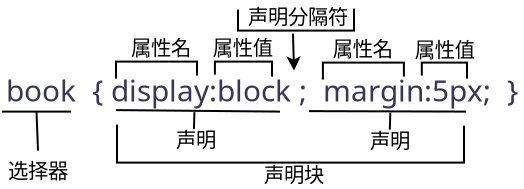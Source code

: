 <?xml version="1.0" encoding="UTF-8"?>
<dia:diagram xmlns:dia="http://www.lysator.liu.se/~alla/dia/">
  <dia:layer name="背景" visible="true" active="true">
    <dia:object type="Standard - Text" version="1" id="O0">
      <dia:attribute name="obj_pos">
        <dia:point val="16.75,14.65"/>
      </dia:attribute>
      <dia:attribute name="obj_bb">
        <dia:rectangle val="16.75,13.118;42.525,15.047"/>
      </dia:attribute>
      <dia:attribute name="text">
        <dia:composite type="text">
          <dia:attribute name="string">
            <dia:string>#book  { display:block ;  margin:5px;  } #</dia:string>
          </dia:attribute>
          <dia:attribute name="font">
            <dia:font family="Ubuntu" style="0" name="Courier"/>
          </dia:attribute>
          <dia:attribute name="height">
            <dia:real val="1.858"/>
          </dia:attribute>
          <dia:attribute name="pos">
            <dia:point val="16.75,14.65"/>
          </dia:attribute>
          <dia:attribute name="color">
            <dia:color val="#393657"/>
          </dia:attribute>
          <dia:attribute name="alignment">
            <dia:enum val="0"/>
          </dia:attribute>
        </dia:composite>
      </dia:attribute>
      <dia:attribute name="valign">
        <dia:enum val="3"/>
      </dia:attribute>
    </dia:object>
    <dia:object type="Standard - Line" version="0" id="O1">
      <dia:attribute name="obj_pos">
        <dia:point val="16.55,15.15"/>
      </dia:attribute>
      <dia:attribute name="obj_bb">
        <dia:rectangle val="16.5,15.1;20.05,15.2"/>
      </dia:attribute>
      <dia:attribute name="conn_endpoints">
        <dia:point val="16.55,15.15"/>
        <dia:point val="20,15.15"/>
      </dia:attribute>
      <dia:attribute name="numcp">
        <dia:int val="1"/>
      </dia:attribute>
    </dia:object>
    <dia:object type="Standard - Line" version="0" id="O2">
      <dia:attribute name="obj_pos">
        <dia:point val="18.275,15.15"/>
      </dia:attribute>
      <dia:attribute name="obj_bb">
        <dia:rectangle val="18.223,15.098;18.402,17.152"/>
      </dia:attribute>
      <dia:attribute name="conn_endpoints">
        <dia:point val="18.275,15.15"/>
        <dia:point val="18.35,17.1"/>
      </dia:attribute>
      <dia:attribute name="numcp">
        <dia:int val="1"/>
      </dia:attribute>
      <dia:connections>
        <dia:connection handle="0" to="O1" connection="0"/>
      </dia:connections>
    </dia:object>
    <dia:object type="Standard - Text" version="1" id="O3">
      <dia:attribute name="obj_pos">
        <dia:point val="16.85,18.5"/>
      </dia:attribute>
      <dia:attribute name="obj_bb">
        <dia:rectangle val="16.85,17.425;19.895,18.765"/>
      </dia:attribute>
      <dia:attribute name="text">
        <dia:composite type="text">
          <dia:attribute name="string">
            <dia:string>#选择器#</dia:string>
          </dia:attribute>
          <dia:attribute name="font">
            <dia:font family="Microsoft YaHei" style="0" name="Courier"/>
          </dia:attribute>
          <dia:attribute name="height">
            <dia:real val="1.27"/>
          </dia:attribute>
          <dia:attribute name="pos">
            <dia:point val="16.85,18.5"/>
          </dia:attribute>
          <dia:attribute name="color">
            <dia:color val="#000000"/>
          </dia:attribute>
          <dia:attribute name="alignment">
            <dia:enum val="0"/>
          </dia:attribute>
        </dia:composite>
      </dia:attribute>
      <dia:attribute name="valign">
        <dia:enum val="3"/>
      </dia:attribute>
    </dia:object>
    <dia:object type="Standard - Line" version="0" id="O4">
      <dia:attribute name="obj_pos">
        <dia:point val="22.245,15.075"/>
      </dia:attribute>
      <dia:attribute name="obj_bb">
        <dia:rectangle val="22.195,15.024;30.5,15.2"/>
      </dia:attribute>
      <dia:attribute name="conn_endpoints">
        <dia:point val="22.245,15.075"/>
        <dia:point val="30.45,15.15"/>
      </dia:attribute>
      <dia:attribute name="numcp">
        <dia:int val="1"/>
      </dia:attribute>
    </dia:object>
    <dia:object type="Standard - Line" version="0" id="O5">
      <dia:attribute name="obj_pos">
        <dia:point val="31.895,15.126"/>
      </dia:attribute>
      <dia:attribute name="obj_bb">
        <dia:rectangle val="31.845,15.075;39.8,15.2"/>
      </dia:attribute>
      <dia:attribute name="conn_endpoints">
        <dia:point val="31.895,15.126"/>
        <dia:point val="39.75,15.15"/>
      </dia:attribute>
      <dia:attribute name="numcp">
        <dia:int val="1"/>
      </dia:attribute>
    </dia:object>
    <dia:object type="Standard - Line" version="0" id="O6">
      <dia:attribute name="obj_pos">
        <dia:point val="26.171,15.176"/>
      </dia:attribute>
      <dia:attribute name="obj_bb">
        <dia:rectangle val="26.095,15.125;26.223,16.078"/>
      </dia:attribute>
      <dia:attribute name="conn_endpoints">
        <dia:point val="26.171,15.176"/>
        <dia:point val="26.146,16.026"/>
      </dia:attribute>
      <dia:attribute name="numcp">
        <dia:int val="1"/>
      </dia:attribute>
    </dia:object>
    <dia:object type="Standard - Line" version="0" id="O7">
      <dia:attribute name="obj_pos">
        <dia:point val="35.966,15.201"/>
      </dia:attribute>
      <dia:attribute name="obj_bb">
        <dia:rectangle val="35.89,15.15;36.018,16.103"/>
      </dia:attribute>
      <dia:attribute name="conn_endpoints">
        <dia:point val="35.966,15.201"/>
        <dia:point val="35.941,16.051"/>
      </dia:attribute>
      <dia:attribute name="numcp">
        <dia:int val="1"/>
      </dia:attribute>
    </dia:object>
    <dia:object type="Standard - Text" version="1" id="O8">
      <dia:attribute name="obj_pos">
        <dia:point val="25.245,16.95"/>
      </dia:attribute>
      <dia:attribute name="obj_bb">
        <dia:rectangle val="25.245,15.875;27.275,17.215"/>
      </dia:attribute>
      <dia:attribute name="text">
        <dia:composite type="text">
          <dia:attribute name="string">
            <dia:string>#声明#</dia:string>
          </dia:attribute>
          <dia:attribute name="font">
            <dia:font family="Microsoft YaHei" style="0" name="Courier"/>
          </dia:attribute>
          <dia:attribute name="height">
            <dia:real val="1.27"/>
          </dia:attribute>
          <dia:attribute name="pos">
            <dia:point val="25.245,16.95"/>
          </dia:attribute>
          <dia:attribute name="color">
            <dia:color val="#000000"/>
          </dia:attribute>
          <dia:attribute name="alignment">
            <dia:enum val="0"/>
          </dia:attribute>
        </dia:composite>
      </dia:attribute>
      <dia:attribute name="valign">
        <dia:enum val="3"/>
      </dia:attribute>
    </dia:object>
    <dia:object type="Standard - Text" version="1" id="O9">
      <dia:attribute name="obj_pos">
        <dia:point val="34.945,17"/>
      </dia:attribute>
      <dia:attribute name="obj_bb">
        <dia:rectangle val="34.945,15.925;36.975,17.265"/>
      </dia:attribute>
      <dia:attribute name="text">
        <dia:composite type="text">
          <dia:attribute name="string">
            <dia:string>#声明#</dia:string>
          </dia:attribute>
          <dia:attribute name="font">
            <dia:font family="Microsoft YaHei" style="0" name="Courier"/>
          </dia:attribute>
          <dia:attribute name="height">
            <dia:real val="1.27"/>
          </dia:attribute>
          <dia:attribute name="pos">
            <dia:point val="34.945,17"/>
          </dia:attribute>
          <dia:attribute name="color">
            <dia:color val="#000000"/>
          </dia:attribute>
          <dia:attribute name="alignment">
            <dia:enum val="0"/>
          </dia:attribute>
        </dia:composite>
      </dia:attribute>
      <dia:attribute name="valign">
        <dia:enum val="3"/>
      </dia:attribute>
    </dia:object>
    <dia:object type="Standard - ZigZagLine" version="1" id="O10">
      <dia:attribute name="obj_pos">
        <dia:point val="22.3,15.8"/>
      </dia:attribute>
      <dia:attribute name="obj_bb">
        <dia:rectangle val="22.25,15.75;39.7,17.75"/>
      </dia:attribute>
      <dia:attribute name="orth_points">
        <dia:point val="22.3,15.8"/>
        <dia:point val="22.3,17.7"/>
        <dia:point val="39.65,17.7"/>
        <dia:point val="39.65,15.85"/>
      </dia:attribute>
      <dia:attribute name="orth_orient">
        <dia:enum val="1"/>
        <dia:enum val="0"/>
        <dia:enum val="1"/>
      </dia:attribute>
      <dia:attribute name="autorouting">
        <dia:boolean val="false"/>
      </dia:attribute>
    </dia:object>
    <dia:object type="Standard - Text" version="1" id="O11">
      <dia:attribute name="obj_pos">
        <dia:point val="29.645,18.7"/>
      </dia:attribute>
      <dia:attribute name="obj_bb">
        <dia:rectangle val="29.645,17.625;32.69,18.965"/>
      </dia:attribute>
      <dia:attribute name="text">
        <dia:composite type="text">
          <dia:attribute name="string">
            <dia:string>#声明块#</dia:string>
          </dia:attribute>
          <dia:attribute name="font">
            <dia:font family="Microsoft YaHei" style="0" name="Courier"/>
          </dia:attribute>
          <dia:attribute name="height">
            <dia:real val="1.27"/>
          </dia:attribute>
          <dia:attribute name="pos">
            <dia:point val="29.645,18.7"/>
          </dia:attribute>
          <dia:attribute name="color">
            <dia:color val="#000000"/>
          </dia:attribute>
          <dia:attribute name="alignment">
            <dia:enum val="0"/>
          </dia:attribute>
        </dia:composite>
      </dia:attribute>
      <dia:attribute name="valign">
        <dia:enum val="3"/>
      </dia:attribute>
    </dia:object>
    <dia:object type="Standard - ZigZagLine" version="1" id="O12">
      <dia:attribute name="obj_pos">
        <dia:point val="22.25,13.5"/>
      </dia:attribute>
      <dia:attribute name="obj_bb">
        <dia:rectangle val="22.2,12.6;26.35,13.55"/>
      </dia:attribute>
      <dia:attribute name="orth_points">
        <dia:point val="22.25,13.5"/>
        <dia:point val="22.25,12.65"/>
        <dia:point val="26.3,12.65"/>
        <dia:point val="26.3,13.35"/>
      </dia:attribute>
      <dia:attribute name="orth_orient">
        <dia:enum val="1"/>
        <dia:enum val="0"/>
        <dia:enum val="1"/>
      </dia:attribute>
      <dia:attribute name="autorouting">
        <dia:boolean val="false"/>
      </dia:attribute>
    </dia:object>
    <dia:object type="Standard - Text" version="1" id="O13">
      <dia:attribute name="obj_pos">
        <dia:point val="22.995,12.35"/>
      </dia:attribute>
      <dia:attribute name="obj_bb">
        <dia:rectangle val="22.995,11.275;26.04,12.615"/>
      </dia:attribute>
      <dia:attribute name="text">
        <dia:composite type="text">
          <dia:attribute name="string">
            <dia:string>#属性名#</dia:string>
          </dia:attribute>
          <dia:attribute name="font">
            <dia:font family="Microsoft YaHei" style="0" name="Courier"/>
          </dia:attribute>
          <dia:attribute name="height">
            <dia:real val="1.27"/>
          </dia:attribute>
          <dia:attribute name="pos">
            <dia:point val="22.995,12.35"/>
          </dia:attribute>
          <dia:attribute name="color">
            <dia:color val="#000000"/>
          </dia:attribute>
          <dia:attribute name="alignment">
            <dia:enum val="0"/>
          </dia:attribute>
        </dia:composite>
      </dia:attribute>
      <dia:attribute name="valign">
        <dia:enum val="3"/>
      </dia:attribute>
    </dia:object>
    <dia:object type="Standard - ZigZagLine" version="1" id="O14">
      <dia:attribute name="obj_pos">
        <dia:point val="27.195,13.3"/>
      </dia:attribute>
      <dia:attribute name="obj_bb">
        <dia:rectangle val="27.145,12.6;30.1,13.45"/>
      </dia:attribute>
      <dia:attribute name="orth_points">
        <dia:point val="27.195,13.3"/>
        <dia:point val="27.195,12.65"/>
        <dia:point val="30.05,12.65"/>
        <dia:point val="30.05,13.4"/>
      </dia:attribute>
      <dia:attribute name="orth_orient">
        <dia:enum val="1"/>
        <dia:enum val="0"/>
        <dia:enum val="1"/>
      </dia:attribute>
      <dia:attribute name="autorouting">
        <dia:boolean val="false"/>
      </dia:attribute>
    </dia:object>
    <dia:object type="Standard - Text" version="1" id="O15">
      <dia:attribute name="obj_pos">
        <dia:point val="27.09,12.35"/>
      </dia:attribute>
      <dia:attribute name="obj_bb">
        <dia:rectangle val="27.09,11.275;30.135,12.615"/>
      </dia:attribute>
      <dia:attribute name="text">
        <dia:composite type="text">
          <dia:attribute name="string">
            <dia:string>#属性值#</dia:string>
          </dia:attribute>
          <dia:attribute name="font">
            <dia:font family="Microsoft YaHei" style="0" name="Courier"/>
          </dia:attribute>
          <dia:attribute name="height">
            <dia:real val="1.27"/>
          </dia:attribute>
          <dia:attribute name="pos">
            <dia:point val="27.09,12.35"/>
          </dia:attribute>
          <dia:attribute name="color">
            <dia:color val="#000000"/>
          </dia:attribute>
          <dia:attribute name="alignment">
            <dia:enum val="0"/>
          </dia:attribute>
        </dia:composite>
      </dia:attribute>
      <dia:attribute name="valign">
        <dia:enum val="3"/>
      </dia:attribute>
    </dia:object>
    <dia:object type="Standard - ZigZagLine" version="1" id="O16">
      <dia:attribute name="obj_pos">
        <dia:point val="32.595,13.55"/>
      </dia:attribute>
      <dia:attribute name="obj_bb">
        <dia:rectangle val="32.545,12.65;36.695,13.6"/>
      </dia:attribute>
      <dia:attribute name="orth_points">
        <dia:point val="32.595,13.55"/>
        <dia:point val="32.595,12.7"/>
        <dia:point val="36.645,12.7"/>
        <dia:point val="36.645,13.4"/>
      </dia:attribute>
      <dia:attribute name="orth_orient">
        <dia:enum val="1"/>
        <dia:enum val="0"/>
        <dia:enum val="1"/>
      </dia:attribute>
      <dia:attribute name="autorouting">
        <dia:boolean val="false"/>
      </dia:attribute>
    </dia:object>
    <dia:object type="Standard - Text" version="1" id="O17">
      <dia:attribute name="obj_pos">
        <dia:point val="33.09,12.4"/>
      </dia:attribute>
      <dia:attribute name="obj_bb">
        <dia:rectangle val="33.09,11.325;36.135,12.665"/>
      </dia:attribute>
      <dia:attribute name="text">
        <dia:composite type="text">
          <dia:attribute name="string">
            <dia:string>#属性名#</dia:string>
          </dia:attribute>
          <dia:attribute name="font">
            <dia:font family="Microsoft YaHei" style="0" name="Courier"/>
          </dia:attribute>
          <dia:attribute name="height">
            <dia:real val="1.27"/>
          </dia:attribute>
          <dia:attribute name="pos">
            <dia:point val="33.09,12.4"/>
          </dia:attribute>
          <dia:attribute name="color">
            <dia:color val="#000000"/>
          </dia:attribute>
          <dia:attribute name="alignment">
            <dia:enum val="0"/>
          </dia:attribute>
        </dia:composite>
      </dia:attribute>
      <dia:attribute name="valign">
        <dia:enum val="3"/>
      </dia:attribute>
    </dia:object>
    <dia:object type="Standard - ZigZagLine" version="1" id="O18">
      <dia:attribute name="obj_pos">
        <dia:point val="37.54,13.35"/>
      </dia:attribute>
      <dia:attribute name="obj_bb">
        <dia:rectangle val="37.49,12.65;39.85,13.55"/>
      </dia:attribute>
      <dia:attribute name="orth_points">
        <dia:point val="37.54,13.35"/>
        <dia:point val="37.54,12.7"/>
        <dia:point val="39.8,12.7"/>
        <dia:point val="39.8,13.5"/>
      </dia:attribute>
      <dia:attribute name="orth_orient">
        <dia:enum val="1"/>
        <dia:enum val="0"/>
        <dia:enum val="1"/>
      </dia:attribute>
      <dia:attribute name="autorouting">
        <dia:boolean val="false"/>
      </dia:attribute>
    </dia:object>
    <dia:object type="Standard - Text" version="1" id="O19">
      <dia:attribute name="obj_pos">
        <dia:point val="37.185,12.45"/>
      </dia:attribute>
      <dia:attribute name="obj_bb">
        <dia:rectangle val="37.185,11.375;40.23,12.715"/>
      </dia:attribute>
      <dia:attribute name="text">
        <dia:composite type="text">
          <dia:attribute name="string">
            <dia:string>#属性值#</dia:string>
          </dia:attribute>
          <dia:attribute name="font">
            <dia:font family="Microsoft YaHei" style="0" name="Courier"/>
          </dia:attribute>
          <dia:attribute name="height">
            <dia:real val="1.27"/>
          </dia:attribute>
          <dia:attribute name="pos">
            <dia:point val="37.185,12.45"/>
          </dia:attribute>
          <dia:attribute name="color">
            <dia:color val="#000000"/>
          </dia:attribute>
          <dia:attribute name="alignment">
            <dia:enum val="0"/>
          </dia:attribute>
        </dia:composite>
      </dia:attribute>
      <dia:attribute name="valign">
        <dia:enum val="3"/>
      </dia:attribute>
    </dia:object>
    <dia:object type="Standard - Line" version="0" id="O20">
      <dia:attribute name="obj_pos">
        <dia:point val="31.15,13.1"/>
      </dia:attribute>
      <dia:attribute name="obj_bb">
        <dia:rectangle val="30.769,11.199;31.492,13.151"/>
      </dia:attribute>
      <dia:attribute name="conn_endpoints">
        <dia:point val="31.15,13.1"/>
        <dia:point val="31.1,11.25"/>
      </dia:attribute>
      <dia:attribute name="numcp">
        <dia:int val="1"/>
      </dia:attribute>
      <dia:attribute name="start_arrow">
        <dia:enum val="22"/>
      </dia:attribute>
      <dia:attribute name="start_arrow_length">
        <dia:real val="0.5"/>
      </dia:attribute>
      <dia:attribute name="start_arrow_width">
        <dia:real val="0.5"/>
      </dia:attribute>
    </dia:object>
    <dia:object type="Standard - ZigZagLine" version="1" id="O21">
      <dia:attribute name="obj_pos">
        <dia:point val="28.35,10.05"/>
      </dia:attribute>
      <dia:attribute name="obj_bb">
        <dia:rectangle val="28.3,9.95;34.2,11.15"/>
      </dia:attribute>
      <dia:attribute name="orth_points">
        <dia:point val="28.35,10.05"/>
        <dia:point val="28.35,11.1"/>
        <dia:point val="34.15,11.1"/>
        <dia:point val="34.15,10"/>
      </dia:attribute>
      <dia:attribute name="orth_orient">
        <dia:enum val="1"/>
        <dia:enum val="0"/>
        <dia:enum val="1"/>
      </dia:attribute>
      <dia:attribute name="autorouting">
        <dia:boolean val="false"/>
      </dia:attribute>
    </dia:object>
    <dia:object type="Standard - Text" version="1" id="O22">
      <dia:attribute name="obj_pos">
        <dia:point val="28.845,10.8"/>
      </dia:attribute>
      <dia:attribute name="obj_bb">
        <dia:rectangle val="28.845,9.725;33.92,11.065"/>
      </dia:attribute>
      <dia:attribute name="text">
        <dia:composite type="text">
          <dia:attribute name="string">
            <dia:string>#声明分隔符#</dia:string>
          </dia:attribute>
          <dia:attribute name="font">
            <dia:font family="Microsoft YaHei" style="0" name="Courier"/>
          </dia:attribute>
          <dia:attribute name="height">
            <dia:real val="1.27"/>
          </dia:attribute>
          <dia:attribute name="pos">
            <dia:point val="28.845,10.8"/>
          </dia:attribute>
          <dia:attribute name="color">
            <dia:color val="#000000"/>
          </dia:attribute>
          <dia:attribute name="alignment">
            <dia:enum val="0"/>
          </dia:attribute>
        </dia:composite>
      </dia:attribute>
      <dia:attribute name="valign">
        <dia:enum val="3"/>
      </dia:attribute>
    </dia:object>
  </dia:layer>
</dia:diagram>
